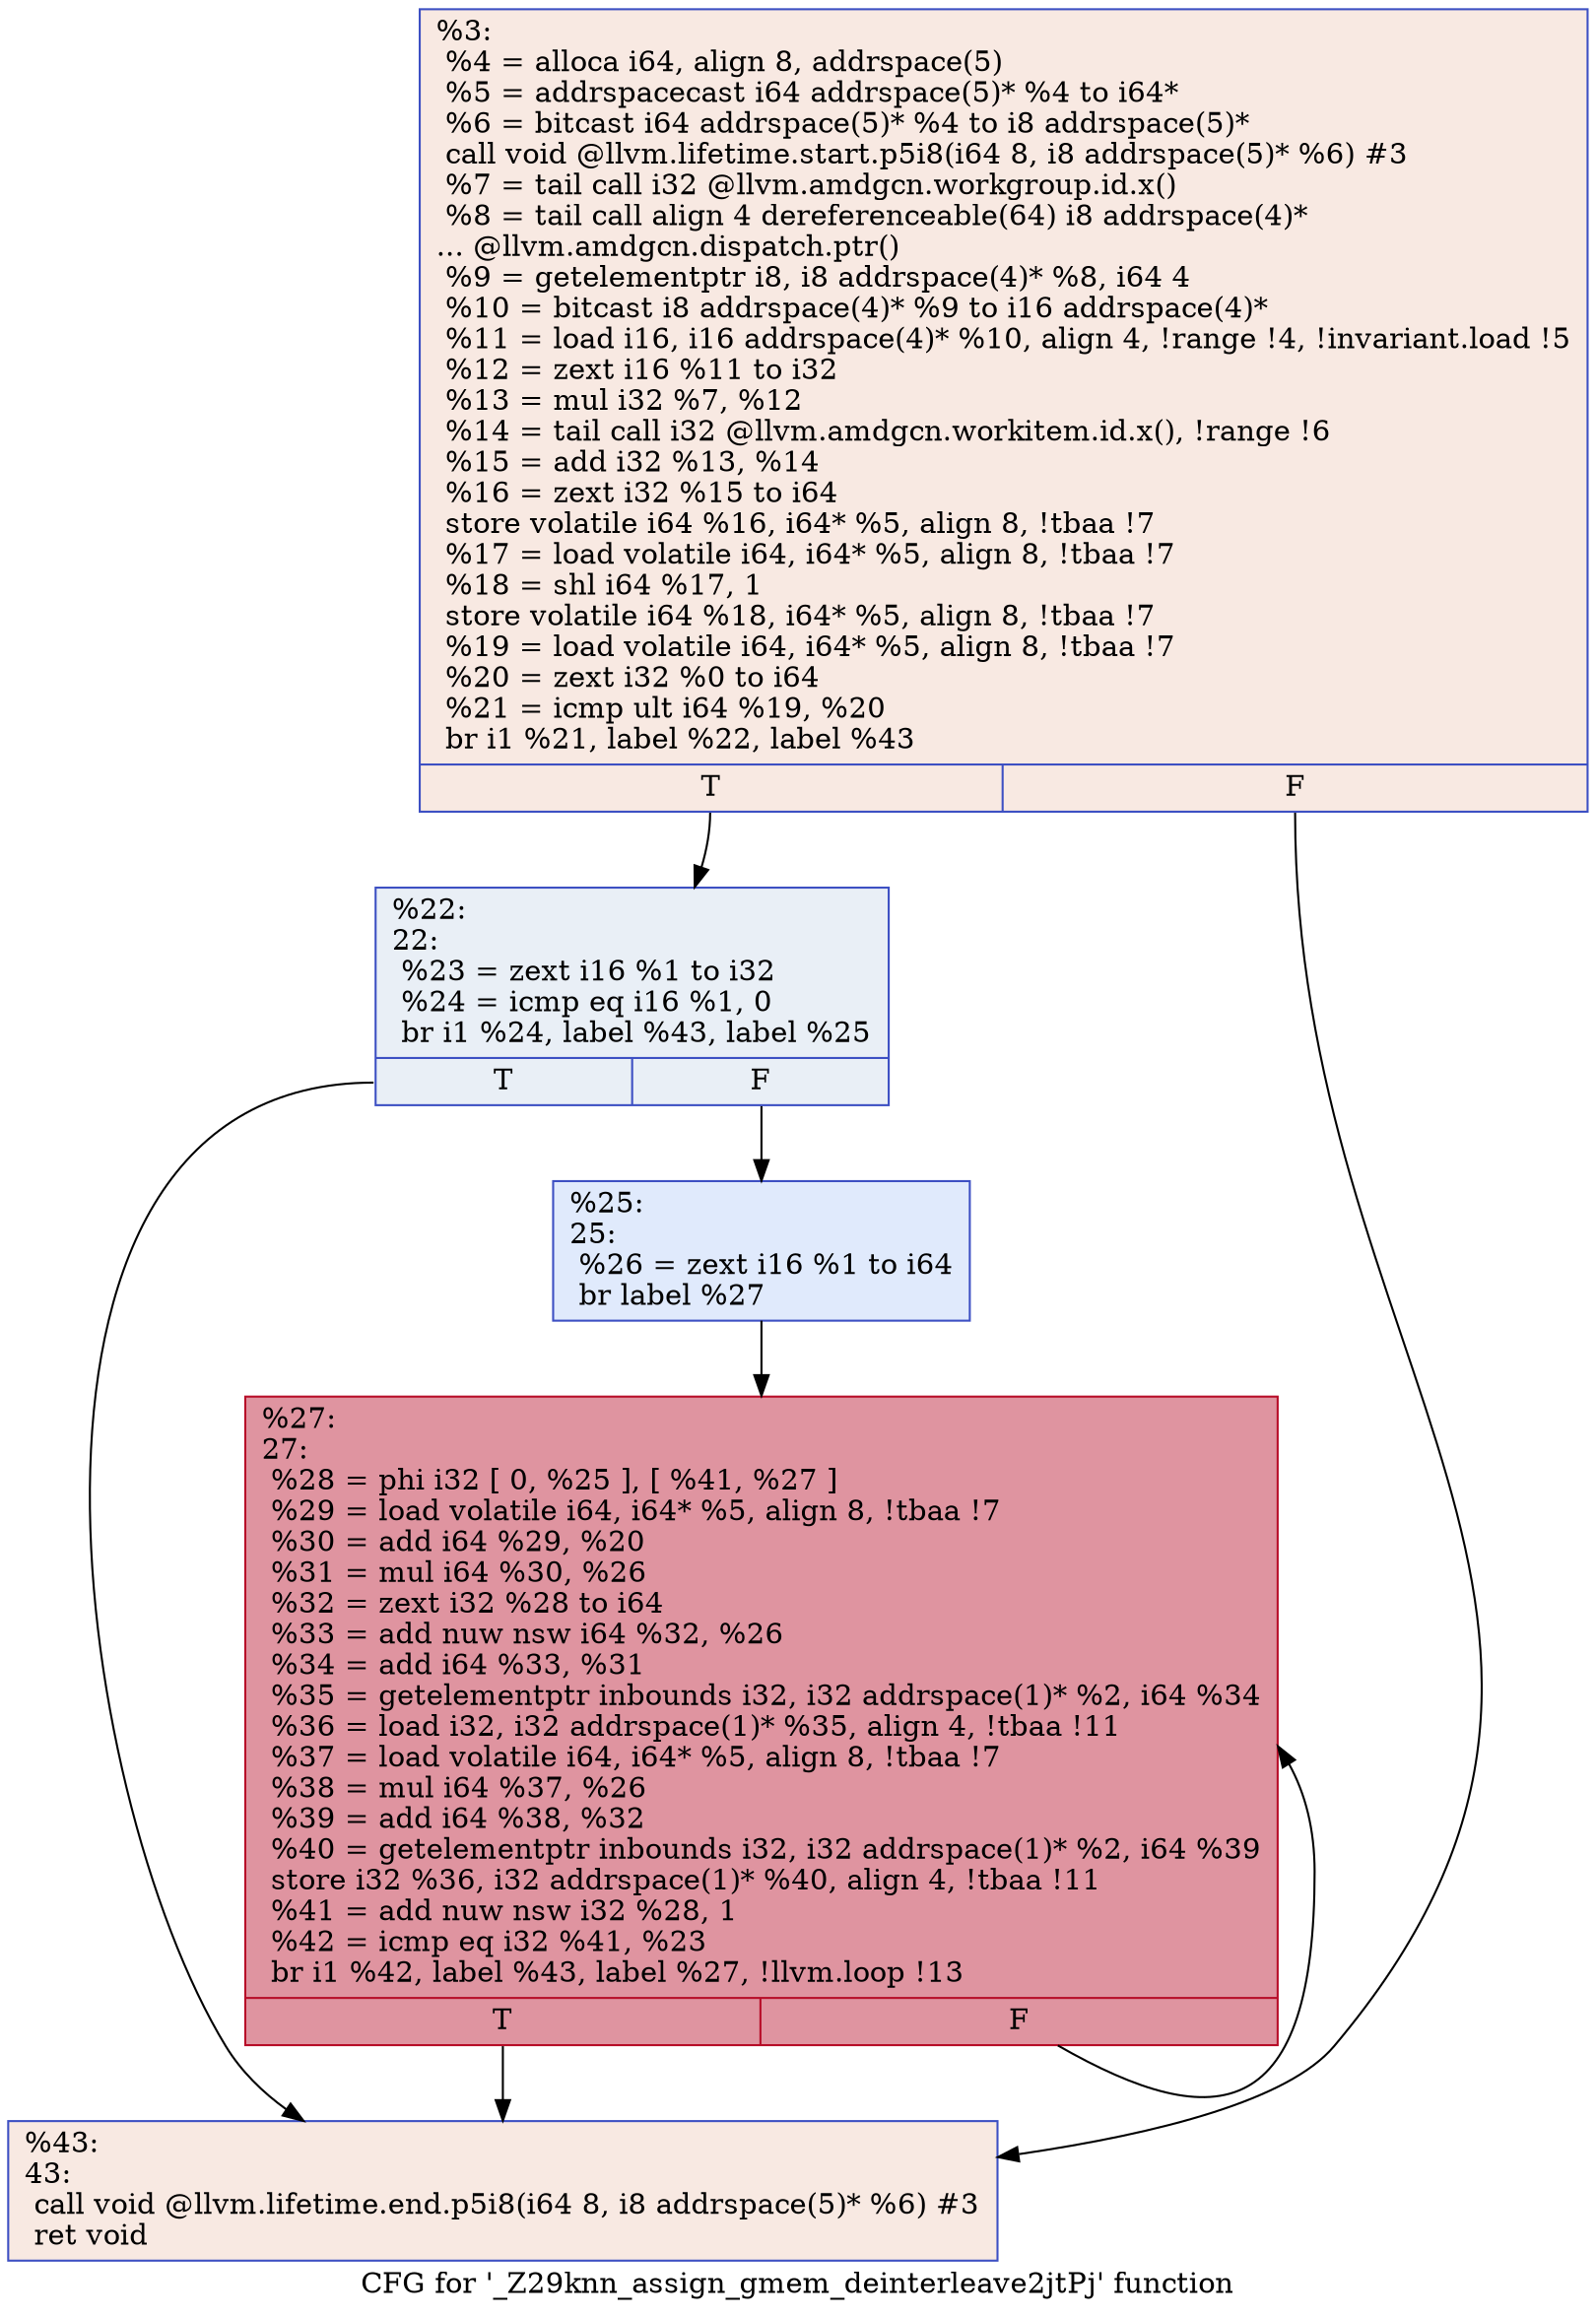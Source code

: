 digraph "CFG for '_Z29knn_assign_gmem_deinterleave2jtPj' function" {
	label="CFG for '_Z29knn_assign_gmem_deinterleave2jtPj' function";

	Node0x4537a90 [shape=record,color="#3d50c3ff", style=filled, fillcolor="#efcebd70",label="{%3:\l  %4 = alloca i64, align 8, addrspace(5)\l  %5 = addrspacecast i64 addrspace(5)* %4 to i64*\l  %6 = bitcast i64 addrspace(5)* %4 to i8 addrspace(5)*\l  call void @llvm.lifetime.start.p5i8(i64 8, i8 addrspace(5)* %6) #3\l  %7 = tail call i32 @llvm.amdgcn.workgroup.id.x()\l  %8 = tail call align 4 dereferenceable(64) i8 addrspace(4)*\l... @llvm.amdgcn.dispatch.ptr()\l  %9 = getelementptr i8, i8 addrspace(4)* %8, i64 4\l  %10 = bitcast i8 addrspace(4)* %9 to i16 addrspace(4)*\l  %11 = load i16, i16 addrspace(4)* %10, align 4, !range !4, !invariant.load !5\l  %12 = zext i16 %11 to i32\l  %13 = mul i32 %7, %12\l  %14 = tail call i32 @llvm.amdgcn.workitem.id.x(), !range !6\l  %15 = add i32 %13, %14\l  %16 = zext i32 %15 to i64\l  store volatile i64 %16, i64* %5, align 8, !tbaa !7\l  %17 = load volatile i64, i64* %5, align 8, !tbaa !7\l  %18 = shl i64 %17, 1\l  store volatile i64 %18, i64* %5, align 8, !tbaa !7\l  %19 = load volatile i64, i64* %5, align 8, !tbaa !7\l  %20 = zext i32 %0 to i64\l  %21 = icmp ult i64 %19, %20\l  br i1 %21, label %22, label %43\l|{<s0>T|<s1>F}}"];
	Node0x4537a90:s0 -> Node0x453a840;
	Node0x4537a90:s1 -> Node0x453a8d0;
	Node0x453a840 [shape=record,color="#3d50c3ff", style=filled, fillcolor="#cedaeb70",label="{%22:\l22:                                               \l  %23 = zext i16 %1 to i32\l  %24 = icmp eq i16 %1, 0\l  br i1 %24, label %43, label %25\l|{<s0>T|<s1>F}}"];
	Node0x453a840:s0 -> Node0x453a8d0;
	Node0x453a840:s1 -> Node0x453ab10;
	Node0x453ab10 [shape=record,color="#3d50c3ff", style=filled, fillcolor="#b9d0f970",label="{%25:\l25:                                               \l  %26 = zext i16 %1 to i64\l  br label %27\l}"];
	Node0x453ab10 -> Node0x453ac80;
	Node0x453ac80 [shape=record,color="#b70d28ff", style=filled, fillcolor="#b70d2870",label="{%27:\l27:                                               \l  %28 = phi i32 [ 0, %25 ], [ %41, %27 ]\l  %29 = load volatile i64, i64* %5, align 8, !tbaa !7\l  %30 = add i64 %29, %20\l  %31 = mul i64 %30, %26\l  %32 = zext i32 %28 to i64\l  %33 = add nuw nsw i64 %32, %26\l  %34 = add i64 %33, %31\l  %35 = getelementptr inbounds i32, i32 addrspace(1)* %2, i64 %34\l  %36 = load i32, i32 addrspace(1)* %35, align 4, !tbaa !11\l  %37 = load volatile i64, i64* %5, align 8, !tbaa !7\l  %38 = mul i64 %37, %26\l  %39 = add i64 %38, %32\l  %40 = getelementptr inbounds i32, i32 addrspace(1)* %2, i64 %39\l  store i32 %36, i32 addrspace(1)* %40, align 4, !tbaa !11\l  %41 = add nuw nsw i32 %28, 1\l  %42 = icmp eq i32 %41, %23\l  br i1 %42, label %43, label %27, !llvm.loop !13\l|{<s0>T|<s1>F}}"];
	Node0x453ac80:s0 -> Node0x453a8d0;
	Node0x453ac80:s1 -> Node0x453ac80;
	Node0x453a8d0 [shape=record,color="#3d50c3ff", style=filled, fillcolor="#efcebd70",label="{%43:\l43:                                               \l  call void @llvm.lifetime.end.p5i8(i64 8, i8 addrspace(5)* %6) #3\l  ret void\l}"];
}
